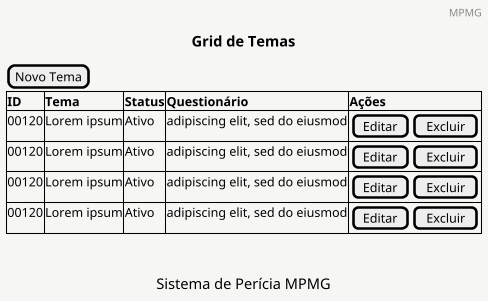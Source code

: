 @startsalt
<style>
saltDiagram {
  BackgroundColor #f6f6f5
}
</style>
skinparam dpi 100
title Grid de Temas
header MPMG
caption Sistema de Perícia MPMG
{
    [Novo Tema]
    {#
    **ID** | **Tema**     | **Status** | **Questionário**                     |**Ações**
    00120 | Lorem ipsum   | Ativo      | adipiscing elit, sed do eiusmod      | { [Editar] | [Excluir] }
    00120 | Lorem ipsum   | Ativo      | adipiscing elit, sed do eiusmod      | { [Editar] | [Excluir] }
    00120 | Lorem ipsum   | Ativo      | adipiscing elit, sed do eiusmod      | { [Editar] | [Excluir] }
    00120 | Lorem ipsum   | Ativo      | adipiscing elit, sed do eiusmod      | { [Editar] | [Excluir] }
    }
    .
    .
}
@endsalt
